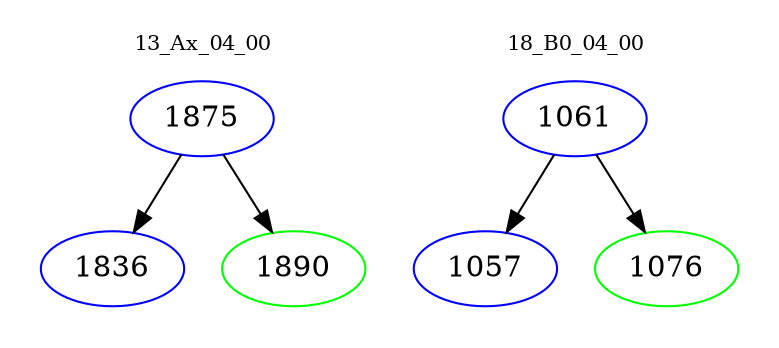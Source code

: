 digraph{
subgraph cluster_0 {
color = white
label = "13_Ax_04_00";
fontsize=10;
T0_1875 [label="1875", color="blue"]
T0_1875 -> T0_1836 [color="black"]
T0_1836 [label="1836", color="blue"]
T0_1875 -> T0_1890 [color="black"]
T0_1890 [label="1890", color="green"]
}
subgraph cluster_1 {
color = white
label = "18_B0_04_00";
fontsize=10;
T1_1061 [label="1061", color="blue"]
T1_1061 -> T1_1057 [color="black"]
T1_1057 [label="1057", color="blue"]
T1_1061 -> T1_1076 [color="black"]
T1_1076 [label="1076", color="green"]
}
}
